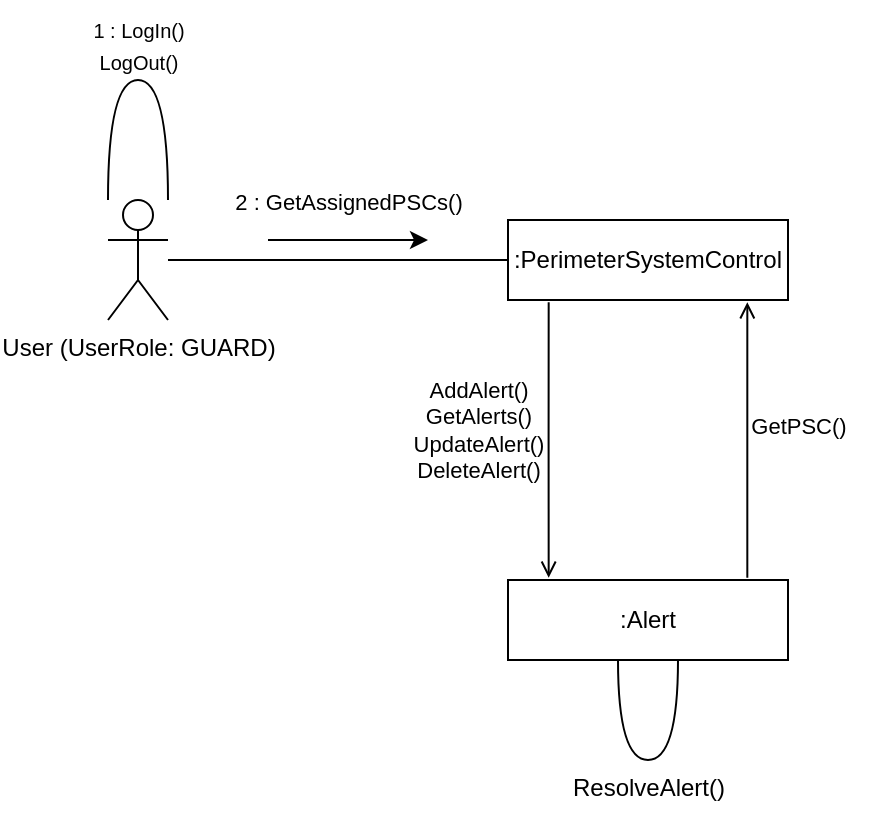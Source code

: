 <mxfile version="24.2.0" type="device">
  <diagram name="Page-1" id="v4ambu9KIKQIkoCVkJ-7">
    <mxGraphModel dx="1573" dy="567" grid="1" gridSize="10" guides="1" tooltips="1" connect="1" arrows="1" fold="1" page="1" pageScale="1" pageWidth="827" pageHeight="1169" math="0" shadow="0">
      <root>
        <mxCell id="0" />
        <mxCell id="1" parent="0" />
        <mxCell id="zeU5nnRij6K2paPK8wIY-6" style="edgeStyle=orthogonalEdgeStyle;rounded=0;orthogonalLoop=1;jettySize=auto;html=1;entryX=0;entryY=0.5;entryDx=0;entryDy=0;endArrow=none;endFill=0;" parent="1" source="kqpqIyKLuoKsHnQKHVMU-1" edge="1">
          <mxGeometry relative="1" as="geometry">
            <mxPoint x="240" y="150.0" as="targetPoint" />
          </mxGeometry>
        </mxCell>
        <mxCell id="zeU5nnRij6K2paPK8wIY-8" value="2 : GetAssignedPSCs()" style="edgeLabel;html=1;align=center;verticalAlign=middle;resizable=0;points=[];" parent="zeU5nnRij6K2paPK8wIY-6" vertex="1" connectable="0">
          <mxGeometry x="0.06" relative="1" as="geometry">
            <mxPoint y="-30" as="offset" />
          </mxGeometry>
        </mxCell>
        <mxCell id="kqpqIyKLuoKsHnQKHVMU-1" value="User (UserRole: GUARD)" style="shape=umlActor;verticalLabelPosition=bottom;verticalAlign=top;html=1;outlineConnect=0;" parent="1" vertex="1">
          <mxGeometry x="40" y="120" width="30" height="60" as="geometry" />
        </mxCell>
        <mxCell id="zeU5nnRij6K2paPK8wIY-1" value="" style="endArrow=none;html=1;rounded=0;edgeStyle=orthogonalEdgeStyle;curved=1;" parent="1" edge="1">
          <mxGeometry width="50" height="50" relative="1" as="geometry">
            <mxPoint x="70" y="120" as="sourcePoint" />
            <mxPoint x="40" y="120" as="targetPoint" />
            <Array as="points">
              <mxPoint x="70" y="60" />
              <mxPoint x="40" y="60" />
            </Array>
          </mxGeometry>
        </mxCell>
        <mxCell id="zeU5nnRij6K2paPK8wIY-3" value="1 : LogIn()" style="text;html=1;align=center;verticalAlign=middle;resizable=0;points=[];autosize=1;strokeColor=none;fillColor=none;fontSize=10;" parent="1" vertex="1">
          <mxGeometry x="20" y="20" width="70" height="30" as="geometry" />
        </mxCell>
        <mxCell id="zeU5nnRij6K2paPK8wIY-4" value="LogOut()" style="text;html=1;align=center;verticalAlign=bottom;resizable=0;points=[];autosize=1;strokeColor=none;fillColor=none;fontSize=10;" parent="1" vertex="1">
          <mxGeometry x="25" y="30" width="60" height="30" as="geometry" />
        </mxCell>
        <mxCell id="zeU5nnRij6K2paPK8wIY-29" style="edgeStyle=orthogonalEdgeStyle;rounded=0;orthogonalLoop=1;jettySize=auto;html=1;entryX=0;entryY=0;entryDx=0;entryDy=0;endArrow=open;endFill=0;exitX=0;exitY=1;exitDx=0;exitDy=0;" parent="1" edge="1">
          <mxGeometry relative="1" as="geometry">
            <Array as="points">
              <mxPoint x="261" y="240" />
              <mxPoint x="261" y="240" />
            </Array>
            <mxPoint x="260.339" y="171.143" as="sourcePoint" />
            <mxPoint x="260.339" y="308.857" as="targetPoint" />
          </mxGeometry>
        </mxCell>
        <mxCell id="zeU5nnRij6K2paPK8wIY-37" style="edgeStyle=orthogonalEdgeStyle;rounded=0;orthogonalLoop=1;jettySize=auto;html=1;exitX=1;exitY=0;exitDx=0;exitDy=0;entryX=1;entryY=1;entryDx=0;entryDy=0;endArrow=open;endFill=0;" parent="1" edge="1">
          <mxGeometry relative="1" as="geometry">
            <mxPoint x="359.661" y="308.857" as="sourcePoint" />
            <mxPoint x="359.661" y="171.143" as="targetPoint" />
          </mxGeometry>
        </mxCell>
        <mxCell id="zeU5nnRij6K2paPK8wIY-30" value="AddAlert()&lt;div&gt;GetAlerts()&lt;/div&gt;&lt;div&gt;UpdateAlert()&lt;/div&gt;&lt;div&gt;DeleteAlert()&lt;/div&gt;" style="text;html=1;align=center;verticalAlign=middle;resizable=0;points=[];autosize=1;strokeColor=none;fillColor=none;fontSize=11;" parent="1" vertex="1">
          <mxGeometry x="180" y="200" width="90" height="70" as="geometry" />
        </mxCell>
        <mxCell id="zeU5nnRij6K2paPK8wIY-32" value="ResolveAlert()" style="text;html=1;align=center;verticalAlign=top;resizable=0;points=[];autosize=1;strokeColor=none;fillColor=none;" parent="1" vertex="1">
          <mxGeometry x="260" y="400" width="100" height="30" as="geometry" />
        </mxCell>
        <mxCell id="zeU5nnRij6K2paPK8wIY-38" value="GetPSC()" style="text;html=1;align=center;verticalAlign=top;resizable=0;points=[];autosize=1;strokeColor=none;fillColor=none;fontSize=11;" parent="1" vertex="1">
          <mxGeometry x="350" y="220" width="70" height="30" as="geometry" />
        </mxCell>
        <mxCell id="zeU5nnRij6K2paPK8wIY-43" value="" style="endArrow=none;html=1;rounded=0;edgeStyle=orthogonalEdgeStyle;curved=1;" parent="1" edge="1">
          <mxGeometry width="50" height="50" relative="1" as="geometry">
            <mxPoint x="325" y="350" as="sourcePoint" />
            <mxPoint x="295" y="350" as="targetPoint" />
            <Array as="points">
              <mxPoint x="325" y="400" />
              <mxPoint x="295" y="400" />
            </Array>
          </mxGeometry>
        </mxCell>
        <mxCell id="4E9qZTmOd-qYyRF1WYUi-1" value="" style="endArrow=classic;html=1;rounded=0;" edge="1" parent="1">
          <mxGeometry width="50" height="50" relative="1" as="geometry">
            <mxPoint x="120" y="140" as="sourcePoint" />
            <mxPoint x="200" y="140" as="targetPoint" />
          </mxGeometry>
        </mxCell>
        <mxCell id="4E9qZTmOd-qYyRF1WYUi-2" value=":PerimeterSystemControl" style="whiteSpace=wrap;html=1;" vertex="1" parent="1">
          <mxGeometry x="240" y="130" width="140" height="40" as="geometry" />
        </mxCell>
        <mxCell id="4E9qZTmOd-qYyRF1WYUi-3" value=":Alert" style="whiteSpace=wrap;html=1;" vertex="1" parent="1">
          <mxGeometry x="240" y="310" width="140" height="40" as="geometry" />
        </mxCell>
      </root>
    </mxGraphModel>
  </diagram>
</mxfile>
